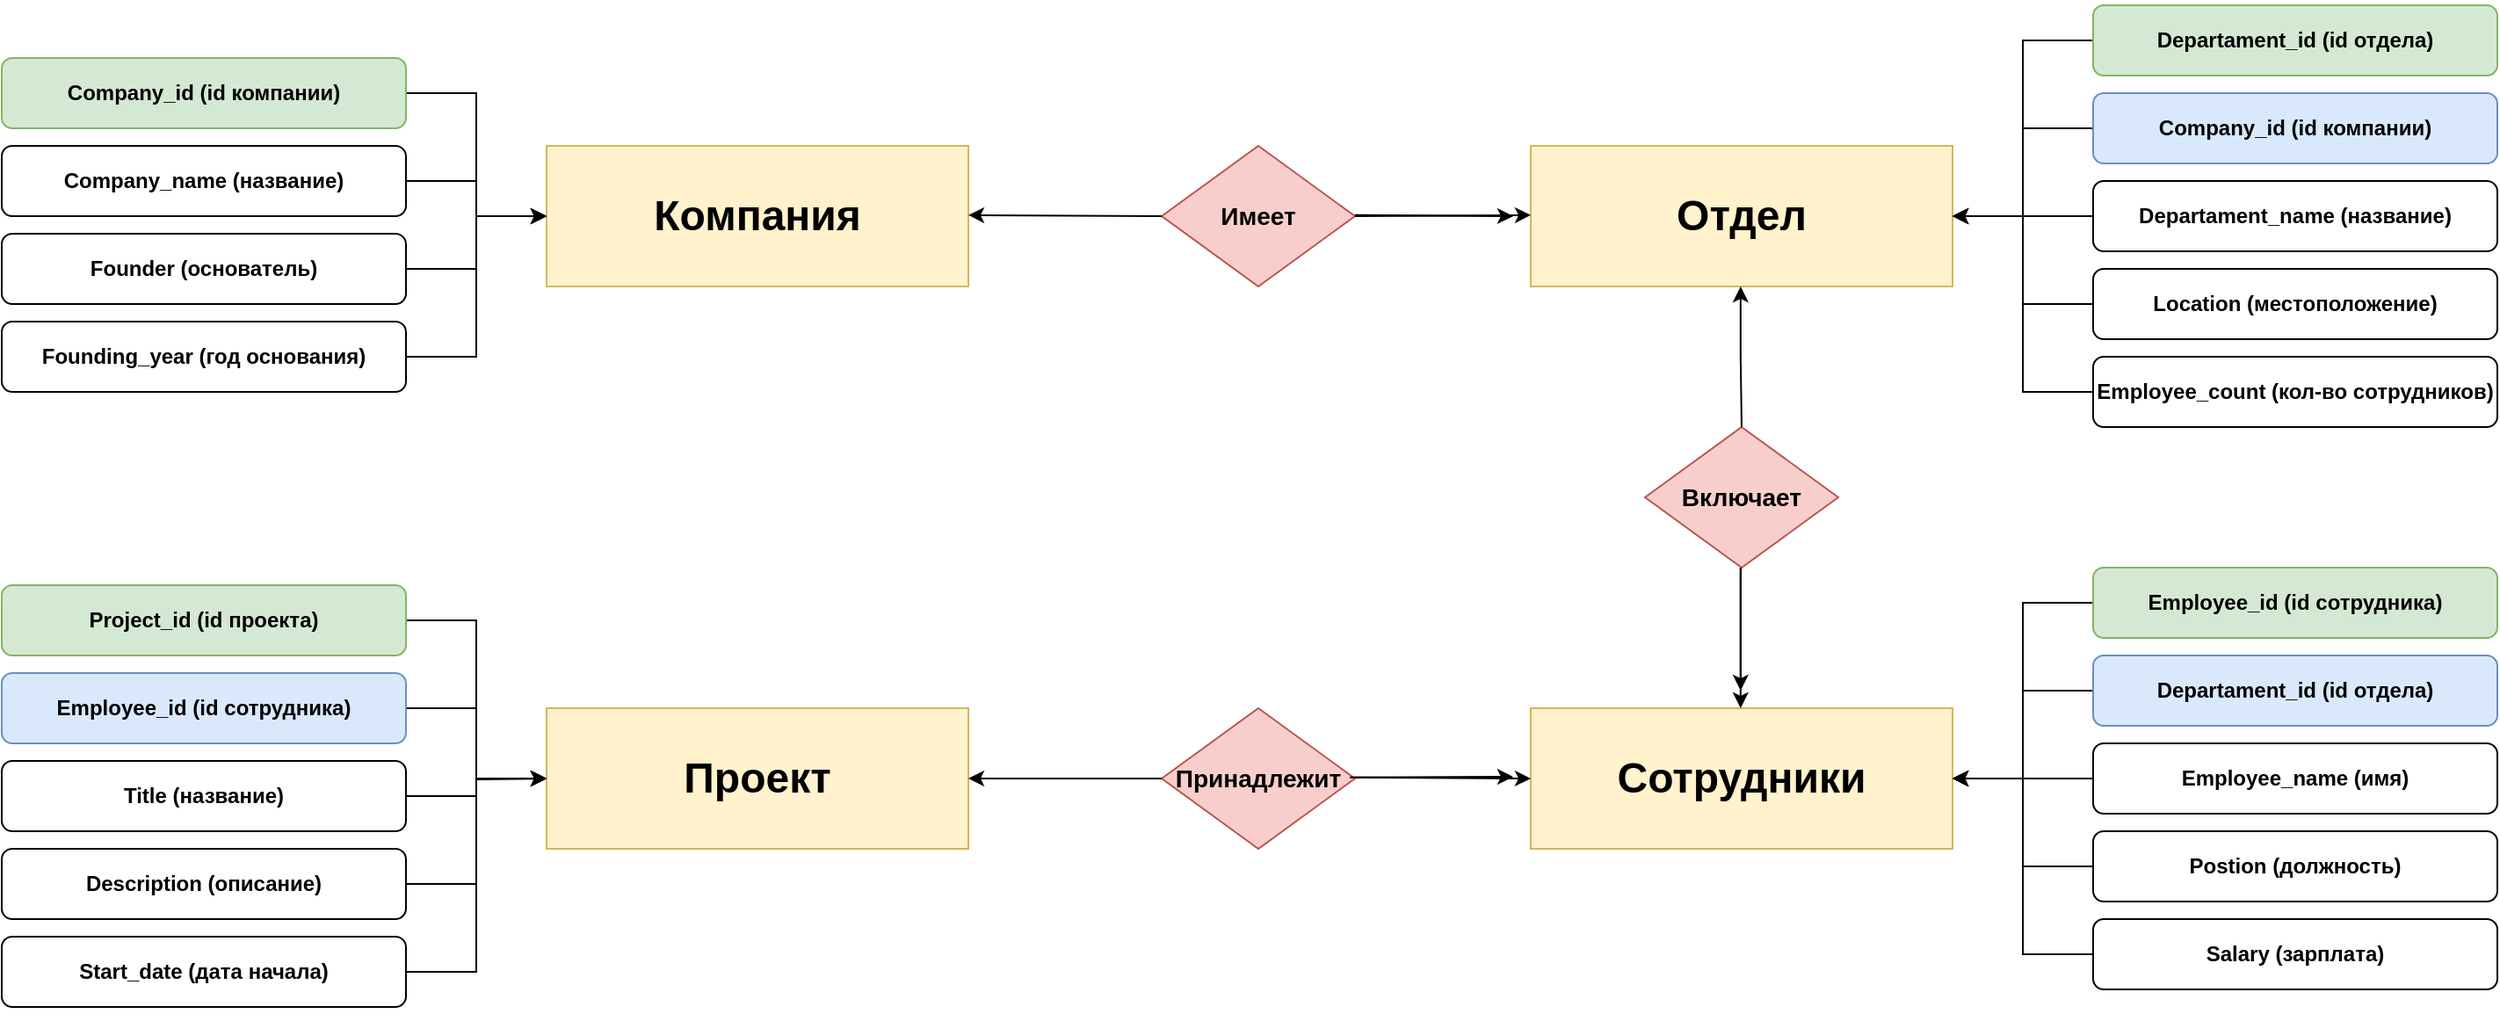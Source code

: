 <mxfile version="22.0.8" type="github">
  <diagram name="Страница — 1" id="MyXJPD0mudHP__JJlh-6">
    <mxGraphModel dx="1216" dy="864" grid="1" gridSize="10" guides="1" tooltips="1" connect="1" arrows="1" fold="1" page="1" pageScale="1" pageWidth="1654" pageHeight="1169" math="0" shadow="0">
      <root>
        <mxCell id="0" />
        <mxCell id="1" parent="0" />
        <mxCell id="87jQ6iExm2bQr04ry79y-2" value="&lt;h1&gt;Компания&lt;/h1&gt;" style="rounded=0;whiteSpace=wrap;html=1;fillColor=#fff2cc;strokeColor=#d6b656;" parent="1" vertex="1">
          <mxGeometry x="320" y="240" width="240" height="80" as="geometry" />
        </mxCell>
        <mxCell id="87jQ6iExm2bQr04ry79y-3" value="&lt;h1&gt;Отдел&lt;/h1&gt;" style="rounded=0;whiteSpace=wrap;html=1;fillColor=#fff2cc;strokeColor=#d6b656;" parent="1" vertex="1">
          <mxGeometry x="880" y="240" width="240" height="80" as="geometry" />
        </mxCell>
        <mxCell id="87jQ6iExm2bQr04ry79y-4" value="&lt;h1&gt;Сотрудники&lt;/h1&gt;" style="rounded=0;whiteSpace=wrap;html=1;fillColor=#fff2cc;strokeColor=#d6b656;" parent="1" vertex="1">
          <mxGeometry x="880" y="560" width="240" height="80" as="geometry" />
        </mxCell>
        <mxCell id="87jQ6iExm2bQr04ry79y-5" value="&lt;h1&gt;Проект&lt;/h1&gt;" style="rounded=0;whiteSpace=wrap;html=1;fillColor=#fff2cc;strokeColor=#d6b656;" parent="1" vertex="1">
          <mxGeometry x="320" y="560" width="240" height="80" as="geometry" />
        </mxCell>
        <mxCell id="87jQ6iExm2bQr04ry79y-6" value="&lt;h3&gt;Имеет&lt;/h3&gt;" style="rhombus;whiteSpace=wrap;html=1;fillColor=#f8cecc;strokeColor=#b85450;" parent="1" vertex="1">
          <mxGeometry x="670" y="240" width="110" height="80" as="geometry" />
        </mxCell>
        <mxCell id="87jQ6iExm2bQr04ry79y-7" value="&lt;h3&gt;Принадлежит&lt;/h3&gt;" style="rhombus;whiteSpace=wrap;html=1;fillColor=#f8cecc;strokeColor=#b85450;" parent="1" vertex="1">
          <mxGeometry x="670" y="560" width="110" height="80" as="geometry" />
        </mxCell>
        <mxCell id="87jQ6iExm2bQr04ry79y-8" value="&lt;h3&gt;Включает&lt;/h3&gt;" style="rhombus;whiteSpace=wrap;html=1;fillColor=#f8cecc;strokeColor=#b85450;" parent="1" vertex="1">
          <mxGeometry x="945" y="400" width="110" height="80" as="geometry" />
        </mxCell>
        <mxCell id="87jQ6iExm2bQr04ry79y-11" value="" style="endArrow=classic;html=1;rounded=0;entryX=0;entryY=0.5;entryDx=0;entryDy=0;" parent="1" edge="1">
          <mxGeometry width="50" height="50" relative="1" as="geometry">
            <mxPoint x="780" y="280" as="sourcePoint" />
            <mxPoint x="880.0" y="279.41" as="targetPoint" />
          </mxGeometry>
        </mxCell>
        <mxCell id="87jQ6iExm2bQr04ry79y-12" value="" style="endArrow=classic;html=1;rounded=0;exitX=1;exitY=0.5;exitDx=0;exitDy=0;" parent="1" edge="1">
          <mxGeometry width="50" height="50" relative="1" as="geometry">
            <mxPoint x="780" y="599.41" as="sourcePoint" />
            <mxPoint x="880" y="600" as="targetPoint" />
          </mxGeometry>
        </mxCell>
        <mxCell id="87jQ6iExm2bQr04ry79y-13" value="" style="endArrow=classic;html=1;rounded=0;exitX=1;exitY=0.5;exitDx=0;exitDy=0;" parent="1" edge="1">
          <mxGeometry width="50" height="50" relative="1" as="geometry">
            <mxPoint x="780" y="279.41" as="sourcePoint" />
            <mxPoint x="870" y="280" as="targetPoint" />
          </mxGeometry>
        </mxCell>
        <mxCell id="87jQ6iExm2bQr04ry79y-14" value="" style="endArrow=classic;html=1;rounded=0;exitX=1;exitY=0.5;exitDx=0;exitDy=0;" parent="1" edge="1">
          <mxGeometry width="50" height="50" relative="1" as="geometry">
            <mxPoint x="777" y="599.41" as="sourcePoint" />
            <mxPoint x="870" y="599" as="targetPoint" />
          </mxGeometry>
        </mxCell>
        <mxCell id="87jQ6iExm2bQr04ry79y-15" value="" style="endArrow=classic;html=1;rounded=0;exitX=0;exitY=0.5;exitDx=0;exitDy=0;" parent="1" source="87jQ6iExm2bQr04ry79y-7" edge="1">
          <mxGeometry width="50" height="50" relative="1" as="geometry">
            <mxPoint x="660" y="599.41" as="sourcePoint" />
            <mxPoint x="560" y="600" as="targetPoint" />
          </mxGeometry>
        </mxCell>
        <mxCell id="87jQ6iExm2bQr04ry79y-16" value="" style="endArrow=classic;html=1;rounded=0;exitX=0;exitY=0.5;exitDx=0;exitDy=0;" parent="1" source="87jQ6iExm2bQr04ry79y-6" edge="1">
          <mxGeometry width="50" height="50" relative="1" as="geometry">
            <mxPoint x="660" y="279" as="sourcePoint" />
            <mxPoint x="560" y="279.41" as="targetPoint" />
          </mxGeometry>
        </mxCell>
        <mxCell id="87jQ6iExm2bQr04ry79y-17" value="" style="endArrow=classic;html=1;rounded=0;exitX=0.5;exitY=0;exitDx=0;exitDy=0;" parent="1" source="87jQ6iExm2bQr04ry79y-8" edge="1">
          <mxGeometry width="50" height="50" relative="1" as="geometry">
            <mxPoint x="999" y="390" as="sourcePoint" />
            <mxPoint x="999.41" y="320" as="targetPoint" />
            <Array as="points">
              <mxPoint x="999.41" y="360" />
            </Array>
          </mxGeometry>
        </mxCell>
        <mxCell id="87jQ6iExm2bQr04ry79y-18" value="" style="endArrow=classic;html=1;rounded=0;exitX=1;exitY=0.5;exitDx=0;exitDy=0;" parent="1" edge="1">
          <mxGeometry width="50" height="50" relative="1" as="geometry">
            <mxPoint x="999.41" y="480" as="sourcePoint" />
            <mxPoint x="999.41" y="550" as="targetPoint" />
          </mxGeometry>
        </mxCell>
        <mxCell id="87jQ6iExm2bQr04ry79y-19" value="" style="endArrow=classic;html=1;rounded=0;exitX=1;exitY=0.5;exitDx=0;exitDy=0;" parent="1" edge="1">
          <mxGeometry width="50" height="50" relative="1" as="geometry">
            <mxPoint x="999.41" y="480" as="sourcePoint" />
            <mxPoint x="999.41" y="560" as="targetPoint" />
          </mxGeometry>
        </mxCell>
        <mxCell id="URPomIlKNA_k9wig0QV1-17" style="edgeStyle=orthogonalEdgeStyle;rounded=0;orthogonalLoop=1;jettySize=auto;html=1;entryX=0;entryY=0.5;entryDx=0;entryDy=0;" edge="1" parent="1" source="87jQ6iExm2bQr04ry79y-20" target="87jQ6iExm2bQr04ry79y-2">
          <mxGeometry relative="1" as="geometry" />
        </mxCell>
        <mxCell id="87jQ6iExm2bQr04ry79y-20" value="&lt;h4&gt;&lt;font style=&quot;vertical-align: inherit;&quot;&gt;&lt;font style=&quot;vertical-align: inherit;&quot;&gt;&lt;font style=&quot;vertical-align: inherit;&quot;&gt;&lt;font style=&quot;vertical-align: inherit;&quot;&gt;Company_id (id компании)&lt;/font&gt;&lt;/font&gt;&lt;/font&gt;&lt;/font&gt;&lt;/h4&gt;" style="rounded=1;whiteSpace=wrap;html=1;fillColor=#d5e8d4;strokeColor=#82b366;" parent="1" vertex="1">
          <mxGeometry x="10" y="190" width="230" height="40" as="geometry" />
        </mxCell>
        <mxCell id="URPomIlKNA_k9wig0QV1-16" style="edgeStyle=orthogonalEdgeStyle;rounded=0;orthogonalLoop=1;jettySize=auto;html=1;entryX=0;entryY=0.5;entryDx=0;entryDy=0;" edge="1" parent="1" source="87jQ6iExm2bQr04ry79y-21" target="87jQ6iExm2bQr04ry79y-2">
          <mxGeometry relative="1" as="geometry" />
        </mxCell>
        <mxCell id="87jQ6iExm2bQr04ry79y-21" value="&lt;h4&gt;Company_name (название)&lt;br&gt;&lt;/h4&gt;" style="rounded=1;whiteSpace=wrap;html=1;" parent="1" vertex="1">
          <mxGeometry x="10" y="240" width="230" height="40" as="geometry" />
        </mxCell>
        <mxCell id="URPomIlKNA_k9wig0QV1-18" style="edgeStyle=orthogonalEdgeStyle;rounded=0;orthogonalLoop=1;jettySize=auto;html=1;entryX=0;entryY=0.5;entryDx=0;entryDy=0;" edge="1" parent="1" source="87jQ6iExm2bQr04ry79y-22" target="87jQ6iExm2bQr04ry79y-2">
          <mxGeometry relative="1" as="geometry" />
        </mxCell>
        <mxCell id="87jQ6iExm2bQr04ry79y-22" value="&lt;h4&gt;Founder (основатель)&lt;/h4&gt;" style="rounded=1;whiteSpace=wrap;html=1;" parent="1" vertex="1">
          <mxGeometry x="10" y="290" width="230" height="40" as="geometry" />
        </mxCell>
        <mxCell id="URPomIlKNA_k9wig0QV1-19" style="edgeStyle=orthogonalEdgeStyle;rounded=0;orthogonalLoop=1;jettySize=auto;html=1;entryX=0;entryY=0.5;entryDx=0;entryDy=0;" edge="1" parent="1" source="87jQ6iExm2bQr04ry79y-23" target="87jQ6iExm2bQr04ry79y-2">
          <mxGeometry relative="1" as="geometry" />
        </mxCell>
        <mxCell id="87jQ6iExm2bQr04ry79y-23" value="&lt;h4&gt;Founding_year (год основания)&lt;/h4&gt;" style="rounded=1;whiteSpace=wrap;html=1;" parent="1" vertex="1">
          <mxGeometry x="10" y="340" width="230" height="40" as="geometry" />
        </mxCell>
        <mxCell id="URPomIlKNA_k9wig0QV1-12" style="edgeStyle=orthogonalEdgeStyle;rounded=0;orthogonalLoop=1;jettySize=auto;html=1;entryX=0;entryY=0.5;entryDx=0;entryDy=0;" edge="1" parent="1" source="87jQ6iExm2bQr04ry79y-24" target="87jQ6iExm2bQr04ry79y-5">
          <mxGeometry relative="1" as="geometry" />
        </mxCell>
        <mxCell id="87jQ6iExm2bQr04ry79y-24" value="&lt;h4&gt;Employee_id (id сотрудника)&lt;/h4&gt;" style="rounded=1;whiteSpace=wrap;html=1;fillColor=#dae8fc;strokeColor=#6c8ebf;" parent="1" vertex="1">
          <mxGeometry x="10" y="540" width="230" height="40" as="geometry" />
        </mxCell>
        <mxCell id="URPomIlKNA_k9wig0QV1-13" style="edgeStyle=orthogonalEdgeStyle;rounded=0;orthogonalLoop=1;jettySize=auto;html=1;" edge="1" parent="1" source="87jQ6iExm2bQr04ry79y-25">
          <mxGeometry relative="1" as="geometry">
            <mxPoint x="320" y="600" as="targetPoint" />
          </mxGeometry>
        </mxCell>
        <mxCell id="87jQ6iExm2bQr04ry79y-25" value="&lt;h4&gt;Title (название)&lt;/h4&gt;" style="rounded=1;whiteSpace=wrap;html=1;" parent="1" vertex="1">
          <mxGeometry x="10" y="590" width="230" height="40" as="geometry" />
        </mxCell>
        <mxCell id="URPomIlKNA_k9wig0QV1-14" style="edgeStyle=orthogonalEdgeStyle;rounded=0;orthogonalLoop=1;jettySize=auto;html=1;entryX=0;entryY=0.5;entryDx=0;entryDy=0;" edge="1" parent="1" source="87jQ6iExm2bQr04ry79y-26" target="87jQ6iExm2bQr04ry79y-5">
          <mxGeometry relative="1" as="geometry" />
        </mxCell>
        <mxCell id="87jQ6iExm2bQr04ry79y-26" value="&lt;h4&gt;Description (описание)&lt;/h4&gt;" style="rounded=1;whiteSpace=wrap;html=1;" parent="1" vertex="1">
          <mxGeometry x="10" y="640" width="230" height="40" as="geometry" />
        </mxCell>
        <mxCell id="URPomIlKNA_k9wig0QV1-15" style="edgeStyle=orthogonalEdgeStyle;rounded=0;orthogonalLoop=1;jettySize=auto;html=1;entryX=0;entryY=0.5;entryDx=0;entryDy=0;" edge="1" parent="1" source="87jQ6iExm2bQr04ry79y-27" target="87jQ6iExm2bQr04ry79y-5">
          <mxGeometry relative="1" as="geometry" />
        </mxCell>
        <mxCell id="87jQ6iExm2bQr04ry79y-27" value="&lt;h4&gt;Start_date (дата начала)&lt;/h4&gt;" style="rounded=1;whiteSpace=wrap;html=1;" parent="1" vertex="1">
          <mxGeometry x="10" y="690" width="230" height="40" as="geometry" />
        </mxCell>
        <mxCell id="URPomIlKNA_k9wig0QV1-3" style="edgeStyle=orthogonalEdgeStyle;rounded=0;orthogonalLoop=1;jettySize=auto;html=1;entryX=1;entryY=0.5;entryDx=0;entryDy=0;" edge="1" parent="1" source="87jQ6iExm2bQr04ry79y-28" target="87jQ6iExm2bQr04ry79y-3">
          <mxGeometry relative="1" as="geometry" />
        </mxCell>
        <mxCell id="87jQ6iExm2bQr04ry79y-28" value="&lt;h4&gt;Departament_id (id отдела)&lt;/h4&gt;" style="rounded=1;whiteSpace=wrap;html=1;fillColor=#d5e8d4;strokeColor=#82b366;" parent="1" vertex="1">
          <mxGeometry x="1200" y="160" width="230" height="40" as="geometry" />
        </mxCell>
        <mxCell id="URPomIlKNA_k9wig0QV1-2" style="edgeStyle=orthogonalEdgeStyle;rounded=0;orthogonalLoop=1;jettySize=auto;html=1;entryX=1;entryY=0.5;entryDx=0;entryDy=0;" edge="1" parent="1" source="87jQ6iExm2bQr04ry79y-29" target="87jQ6iExm2bQr04ry79y-3">
          <mxGeometry relative="1" as="geometry" />
        </mxCell>
        <mxCell id="87jQ6iExm2bQr04ry79y-29" value="&lt;h4&gt;Company_id (id компании)&lt;/h4&gt;" style="rounded=1;whiteSpace=wrap;html=1;fillColor=#dae8fc;strokeColor=#6c8ebf;" parent="1" vertex="1">
          <mxGeometry x="1200" y="210" width="230" height="40" as="geometry" />
        </mxCell>
        <mxCell id="URPomIlKNA_k9wig0QV1-1" style="edgeStyle=orthogonalEdgeStyle;rounded=0;orthogonalLoop=1;jettySize=auto;html=1;entryX=1;entryY=0.5;entryDx=0;entryDy=0;" edge="1" parent="1" source="87jQ6iExm2bQr04ry79y-30" target="87jQ6iExm2bQr04ry79y-3">
          <mxGeometry relative="1" as="geometry" />
        </mxCell>
        <mxCell id="87jQ6iExm2bQr04ry79y-30" value="&lt;h4&gt;Departament_name (название)&lt;/h4&gt;" style="rounded=1;whiteSpace=wrap;html=1;" parent="1" vertex="1">
          <mxGeometry x="1200" y="260" width="230" height="40" as="geometry" />
        </mxCell>
        <mxCell id="URPomIlKNA_k9wig0QV1-4" style="edgeStyle=orthogonalEdgeStyle;rounded=0;orthogonalLoop=1;jettySize=auto;html=1;entryX=1;entryY=0.5;entryDx=0;entryDy=0;" edge="1" parent="1" source="87jQ6iExm2bQr04ry79y-31" target="87jQ6iExm2bQr04ry79y-3">
          <mxGeometry relative="1" as="geometry" />
        </mxCell>
        <mxCell id="87jQ6iExm2bQr04ry79y-31" value="&lt;h4&gt;Location (местоположение)&lt;/h4&gt;" style="rounded=1;whiteSpace=wrap;html=1;" parent="1" vertex="1">
          <mxGeometry x="1200" y="310" width="230" height="40" as="geometry" />
        </mxCell>
        <mxCell id="URPomIlKNA_k9wig0QV1-5" style="edgeStyle=orthogonalEdgeStyle;rounded=0;orthogonalLoop=1;jettySize=auto;html=1;entryX=1;entryY=0.5;entryDx=0;entryDy=0;" edge="1" parent="1" source="87jQ6iExm2bQr04ry79y-32" target="87jQ6iExm2bQr04ry79y-3">
          <mxGeometry relative="1" as="geometry" />
        </mxCell>
        <mxCell id="87jQ6iExm2bQr04ry79y-32" value="&lt;h4&gt;Employee_count (кол-во сотрудников)&lt;/h4&gt;" style="rounded=1;whiteSpace=wrap;html=1;" parent="1" vertex="1">
          <mxGeometry x="1200" y="360" width="230" height="40" as="geometry" />
        </mxCell>
        <mxCell id="URPomIlKNA_k9wig0QV1-6" style="edgeStyle=orthogonalEdgeStyle;rounded=0;orthogonalLoop=1;jettySize=auto;html=1;entryX=1;entryY=0.5;entryDx=0;entryDy=0;" edge="1" parent="1" source="87jQ6iExm2bQr04ry79y-33" target="87jQ6iExm2bQr04ry79y-4">
          <mxGeometry relative="1" as="geometry" />
        </mxCell>
        <mxCell id="87jQ6iExm2bQr04ry79y-33" value="&lt;h4&gt;Employee_id (id сотрудника)&lt;/h4&gt;" style="rounded=1;whiteSpace=wrap;html=1;fillColor=#d5e8d4;strokeColor=#82b366;" parent="1" vertex="1">
          <mxGeometry x="1200" y="480" width="230" height="40" as="geometry" />
        </mxCell>
        <mxCell id="URPomIlKNA_k9wig0QV1-11" style="edgeStyle=orthogonalEdgeStyle;rounded=0;orthogonalLoop=1;jettySize=auto;html=1;entryX=0;entryY=0.5;entryDx=0;entryDy=0;" edge="1" parent="1" source="87jQ6iExm2bQr04ry79y-34" target="87jQ6iExm2bQr04ry79y-5">
          <mxGeometry relative="1" as="geometry" />
        </mxCell>
        <mxCell id="87jQ6iExm2bQr04ry79y-34" value="&lt;h4&gt;Project_id (id проекта)&lt;/h4&gt;" style="rounded=1;whiteSpace=wrap;html=1;fillColor=#d5e8d4;strokeColor=#82b366;" parent="1" vertex="1">
          <mxGeometry x="10" y="490" width="230" height="40" as="geometry" />
        </mxCell>
        <mxCell id="URPomIlKNA_k9wig0QV1-7" style="edgeStyle=orthogonalEdgeStyle;rounded=0;orthogonalLoop=1;jettySize=auto;html=1;entryX=1;entryY=0.5;entryDx=0;entryDy=0;" edge="1" parent="1" source="87jQ6iExm2bQr04ry79y-36" target="87jQ6iExm2bQr04ry79y-4">
          <mxGeometry relative="1" as="geometry" />
        </mxCell>
        <mxCell id="87jQ6iExm2bQr04ry79y-36" value="&lt;h4&gt;Departament_id (id отдела)&lt;/h4&gt;" style="rounded=1;whiteSpace=wrap;html=1;fillColor=#dae8fc;strokeColor=#6c8ebf;" parent="1" vertex="1">
          <mxGeometry x="1200" y="530" width="230" height="40" as="geometry" />
        </mxCell>
        <mxCell id="URPomIlKNA_k9wig0QV1-8" style="edgeStyle=orthogonalEdgeStyle;rounded=0;orthogonalLoop=1;jettySize=auto;html=1;" edge="1" parent="1" source="87jQ6iExm2bQr04ry79y-37">
          <mxGeometry relative="1" as="geometry">
            <mxPoint x="1120.0" y="600" as="targetPoint" />
          </mxGeometry>
        </mxCell>
        <mxCell id="87jQ6iExm2bQr04ry79y-37" value="&lt;h4&gt;Employee_name (имя)&lt;/h4&gt;" style="rounded=1;whiteSpace=wrap;html=1;" parent="1" vertex="1">
          <mxGeometry x="1200" y="580" width="230" height="40" as="geometry" />
        </mxCell>
        <mxCell id="URPomIlKNA_k9wig0QV1-9" style="edgeStyle=orthogonalEdgeStyle;rounded=0;orthogonalLoop=1;jettySize=auto;html=1;" edge="1" parent="1" source="87jQ6iExm2bQr04ry79y-38" target="87jQ6iExm2bQr04ry79y-4">
          <mxGeometry relative="1" as="geometry" />
        </mxCell>
        <mxCell id="87jQ6iExm2bQr04ry79y-38" value="&lt;h4&gt;Postion (должность)&lt;/h4&gt;" style="rounded=1;whiteSpace=wrap;html=1;" parent="1" vertex="1">
          <mxGeometry x="1200" y="630" width="230" height="40" as="geometry" />
        </mxCell>
        <mxCell id="URPomIlKNA_k9wig0QV1-10" style="edgeStyle=orthogonalEdgeStyle;rounded=0;orthogonalLoop=1;jettySize=auto;html=1;entryX=1;entryY=0.5;entryDx=0;entryDy=0;" edge="1" parent="1" source="87jQ6iExm2bQr04ry79y-39" target="87jQ6iExm2bQr04ry79y-4">
          <mxGeometry relative="1" as="geometry" />
        </mxCell>
        <mxCell id="87jQ6iExm2bQr04ry79y-39" value="&lt;h4&gt;Salary (зарплата)&lt;/h4&gt;" style="rounded=1;whiteSpace=wrap;html=1;" parent="1" vertex="1">
          <mxGeometry x="1200" y="680" width="230" height="40" as="geometry" />
        </mxCell>
      </root>
    </mxGraphModel>
  </diagram>
</mxfile>
